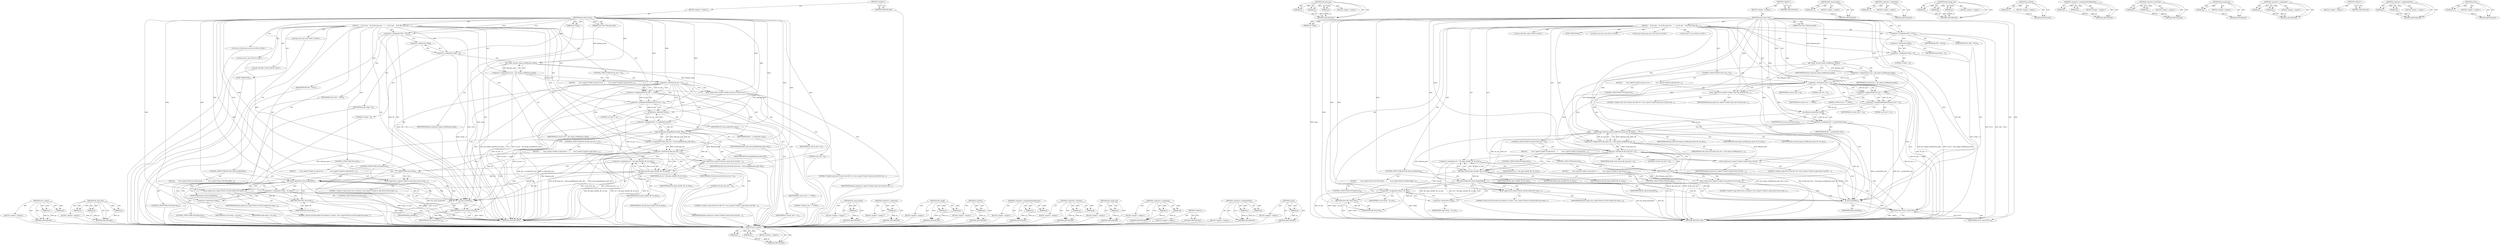 digraph "g_free" {
vulnerable_138 [label=<(METHOD,error_report)>];
vulnerable_139 [label=<(PARAM,p1)>];
vulnerable_140 [label=<(PARAM,p2)>];
vulnerable_141 [label=<(BLOCK,&lt;empty&gt;,&lt;empty&gt;)>];
vulnerable_142 [label=<(METHOD_RETURN,ANY)>];
vulnerable_162 [label=<(METHOD,fdt_open_into)>];
vulnerable_163 [label=<(PARAM,p1)>];
vulnerable_164 [label=<(PARAM,p2)>];
vulnerable_165 [label=<(PARAM,p3)>];
vulnerable_166 [label=<(BLOCK,&lt;empty&gt;,&lt;empty&gt;)>];
vulnerable_167 [label=<(METHOD_RETURN,ANY)>];
vulnerable_6 [label=<(METHOD,&lt;global&gt;)<SUB>1</SUB>>];
vulnerable_7 [label=<(BLOCK,&lt;empty&gt;,&lt;empty&gt;)<SUB>1</SUB>>];
vulnerable_8 [label=<(METHOD,load_device_tree)<SUB>1</SUB>>];
vulnerable_9 [label=<(PARAM,const char *filename_path)<SUB>1</SUB>>];
vulnerable_10 [label=<(PARAM,int *sizep)<SUB>1</SUB>>];
vulnerable_11 [label=<(BLOCK,{
    int dt_size;
    int dt_file_load_size;
 ...,{
    int dt_size;
    int dt_file_load_size;
 ...)<SUB>2</SUB>>];
vulnerable_12 [label="<(LOCAL,int dt_size: int)<SUB>3</SUB>>"];
vulnerable_13 [label="<(LOCAL,int dt_file_load_size: int)<SUB>4</SUB>>"];
vulnerable_14 [label="<(LOCAL,int ret: int)<SUB>5</SUB>>"];
vulnerable_15 [label="<(LOCAL,void* fdt: void*)<SUB>6</SUB>>"];
vulnerable_16 [label=<(&lt;operator&gt;.assignment,*fdt = NULL)<SUB>6</SUB>>];
vulnerable_17 [label=<(IDENTIFIER,fdt,*fdt = NULL)<SUB>6</SUB>>];
vulnerable_18 [label=<(IDENTIFIER,NULL,*fdt = NULL)<SUB>6</SUB>>];
vulnerable_19 [label=<(&lt;operator&gt;.assignment,*sizep = 0)<SUB>8</SUB>>];
vulnerable_20 [label=<(&lt;operator&gt;.indirection,*sizep)<SUB>8</SUB>>];
vulnerable_21 [label=<(IDENTIFIER,sizep,*sizep = 0)<SUB>8</SUB>>];
vulnerable_22 [label=<(LITERAL,0,*sizep = 0)<SUB>8</SUB>>];
vulnerable_23 [label=<(&lt;operator&gt;.assignment,dt_size = get_image_size(filename_path))<SUB>9</SUB>>];
vulnerable_24 [label=<(IDENTIFIER,dt_size,dt_size = get_image_size(filename_path))<SUB>9</SUB>>];
vulnerable_25 [label=<(get_image_size,get_image_size(filename_path))<SUB>9</SUB>>];
vulnerable_26 [label=<(IDENTIFIER,filename_path,get_image_size(filename_path))<SUB>9</SUB>>];
vulnerable_27 [label=<(CONTROL_STRUCTURE,IF,if (dt_size &lt; 0))<SUB>10</SUB>>];
vulnerable_28 [label=<(&lt;operator&gt;.lessThan,dt_size &lt; 0)<SUB>10</SUB>>];
vulnerable_29 [label=<(IDENTIFIER,dt_size,dt_size &lt; 0)<SUB>10</SUB>>];
vulnerable_30 [label=<(LITERAL,0,dt_size &lt; 0)<SUB>10</SUB>>];
vulnerable_31 [label=<(BLOCK,{
        error_report(&quot;Unable to get size of d...,{
        error_report(&quot;Unable to get size of d...)<SUB>10</SUB>>];
vulnerable_32 [label=<(error_report,error_report(&quot;Unable to get size of device tree...)<SUB>11</SUB>>];
vulnerable_33 [label=<(LITERAL,&quot;Unable to get size of device tree file '%s'&quot;,error_report(&quot;Unable to get size of device tree...)<SUB>11</SUB>>];
vulnerable_34 [label=<(IDENTIFIER,filename_path,error_report(&quot;Unable to get size of device tree...)<SUB>12</SUB>>];
vulnerable_35 [label=<(CONTROL_STRUCTURE,GOTO,goto fail;)<SUB>13</SUB>>];
vulnerable_36 [label=<(&lt;operator&gt;.assignmentPlus,dt_size += 10000)<SUB>17</SUB>>];
vulnerable_37 [label=<(IDENTIFIER,dt_size,dt_size += 10000)<SUB>17</SUB>>];
vulnerable_38 [label=<(LITERAL,10000,dt_size += 10000)<SUB>17</SUB>>];
vulnerable_39 [label=<(&lt;operator&gt;.assignmentMultiplication,dt_size *= 2)<SUB>18</SUB>>];
vulnerable_40 [label=<(IDENTIFIER,dt_size,dt_size *= 2)<SUB>18</SUB>>];
vulnerable_41 [label=<(LITERAL,2,dt_size *= 2)<SUB>18</SUB>>];
vulnerable_42 [label=<(&lt;operator&gt;.assignment,fdt = g_malloc0(dt_size))<SUB>20</SUB>>];
vulnerable_43 [label=<(IDENTIFIER,fdt,fdt = g_malloc0(dt_size))<SUB>20</SUB>>];
vulnerable_44 [label=<(g_malloc0,g_malloc0(dt_size))<SUB>20</SUB>>];
vulnerable_45 [label=<(IDENTIFIER,dt_size,g_malloc0(dt_size))<SUB>20</SUB>>];
vulnerable_46 [label=<(&lt;operator&gt;.assignment,dt_file_load_size = load_image(filename_path, fdt))<SUB>22</SUB>>];
vulnerable_47 [label=<(IDENTIFIER,dt_file_load_size,dt_file_load_size = load_image(filename_path, fdt))<SUB>22</SUB>>];
vulnerable_48 [label=<(load_image,load_image(filename_path, fdt))<SUB>22</SUB>>];
vulnerable_49 [label=<(IDENTIFIER,filename_path,load_image(filename_path, fdt))<SUB>22</SUB>>];
vulnerable_50 [label=<(IDENTIFIER,fdt,load_image(filename_path, fdt))<SUB>22</SUB>>];
vulnerable_51 [label=<(CONTROL_STRUCTURE,IF,if (dt_file_load_size &lt; 0))<SUB>23</SUB>>];
vulnerable_52 [label=<(&lt;operator&gt;.lessThan,dt_file_load_size &lt; 0)<SUB>23</SUB>>];
vulnerable_53 [label=<(IDENTIFIER,dt_file_load_size,dt_file_load_size &lt; 0)<SUB>23</SUB>>];
vulnerable_54 [label=<(LITERAL,0,dt_file_load_size &lt; 0)<SUB>23</SUB>>];
vulnerable_55 [label=<(BLOCK,{
         error_report(&quot;Unable to open device ...,{
         error_report(&quot;Unable to open device ...)<SUB>23</SUB>>];
vulnerable_56 [label=<(error_report,error_report(&quot;Unable to open device tree file '...)<SUB>24</SUB>>];
vulnerable_57 [label=<(LITERAL,&quot;Unable to open device tree file '%s'&quot;,error_report(&quot;Unable to open device tree file '...)<SUB>24</SUB>>];
vulnerable_58 [label=<(IDENTIFIER,filename_path,error_report(&quot;Unable to open device tree file '...)<SUB>25</SUB>>];
vulnerable_59 [label=<(CONTROL_STRUCTURE,GOTO,goto fail;)<SUB>26</SUB>>];
vulnerable_60 [label=<(&lt;operator&gt;.assignment,ret = fdt_open_into(fdt, fdt, dt_size))<SUB>29</SUB>>];
vulnerable_61 [label=<(IDENTIFIER,ret,ret = fdt_open_into(fdt, fdt, dt_size))<SUB>29</SUB>>];
vulnerable_62 [label=<(fdt_open_into,fdt_open_into(fdt, fdt, dt_size))<SUB>29</SUB>>];
vulnerable_63 [label=<(IDENTIFIER,fdt,fdt_open_into(fdt, fdt, dt_size))<SUB>29</SUB>>];
vulnerable_64 [label=<(IDENTIFIER,fdt,fdt_open_into(fdt, fdt, dt_size))<SUB>29</SUB>>];
vulnerable_65 [label=<(IDENTIFIER,dt_size,fdt_open_into(fdt, fdt, dt_size))<SUB>29</SUB>>];
vulnerable_66 [label=<(CONTROL_STRUCTURE,IF,if (ret))<SUB>30</SUB>>];
vulnerable_67 [label=<(IDENTIFIER,ret,if (ret))<SUB>30</SUB>>];
vulnerable_68 [label=<(BLOCK,{
        error_report(&quot;Unable to copy device t...,{
        error_report(&quot;Unable to copy device t...)<SUB>30</SUB>>];
vulnerable_69 [label=<(error_report,error_report(&quot;Unable to copy device tree in mem...)<SUB>31</SUB>>];
vulnerable_70 [label=<(LITERAL,&quot;Unable to copy device tree in memory&quot;,error_report(&quot;Unable to copy device tree in mem...)<SUB>31</SUB>>];
vulnerable_71 [label=<(CONTROL_STRUCTURE,GOTO,goto fail;)<SUB>32</SUB>>];
vulnerable_72 [label=<(CONTROL_STRUCTURE,IF,if (fdt_check_header(fdt)))<SUB>36</SUB>>];
vulnerable_73 [label=<(fdt_check_header,fdt_check_header(fdt))<SUB>36</SUB>>];
vulnerable_74 [label=<(IDENTIFIER,fdt,fdt_check_header(fdt))<SUB>36</SUB>>];
vulnerable_75 [label=<(BLOCK,{
        error_report(&quot;Device tree file loaded...,{
        error_report(&quot;Device tree file loaded...)<SUB>36</SUB>>];
vulnerable_76 [label=<(error_report,error_report(&quot;Device tree file loaded into memo...)<SUB>37</SUB>>];
vulnerable_77 [label=<(LITERAL,&quot;Device tree file loaded into memory is invalid...,error_report(&quot;Device tree file loaded into memo...)<SUB>37</SUB>>];
vulnerable_78 [label=<(IDENTIFIER,filename_path,error_report(&quot;Device tree file loaded into memo...)<SUB>38</SUB>>];
vulnerable_79 [label=<(CONTROL_STRUCTURE,GOTO,goto fail;)<SUB>39</SUB>>];
vulnerable_80 [label=<(&lt;operator&gt;.assignment,*sizep = dt_size)<SUB>41</SUB>>];
vulnerable_81 [label=<(&lt;operator&gt;.indirection,*sizep)<SUB>41</SUB>>];
vulnerable_82 [label=<(IDENTIFIER,sizep,*sizep = dt_size)<SUB>41</SUB>>];
vulnerable_83 [label=<(IDENTIFIER,dt_size,*sizep = dt_size)<SUB>41</SUB>>];
vulnerable_84 [label=<(RETURN,return fdt;,return fdt;)<SUB>42</SUB>>];
vulnerable_85 [label=<(IDENTIFIER,fdt,return fdt;)<SUB>42</SUB>>];
vulnerable_86 [label=<(JUMP_TARGET,fail)<SUB>44</SUB>>];
vulnerable_87 [label=<(g_free,g_free(fdt))<SUB>45</SUB>>];
vulnerable_88 [label=<(IDENTIFIER,fdt,g_free(fdt))<SUB>45</SUB>>];
vulnerable_89 [label=<(RETURN,return NULL;,return NULL;)<SUB>46</SUB>>];
vulnerable_90 [label=<(IDENTIFIER,NULL,return NULL;)<SUB>46</SUB>>];
vulnerable_91 [label=<(METHOD_RETURN,void*)<SUB>1</SUB>>];
vulnerable_93 [label=<(METHOD_RETURN,ANY)<SUB>1</SUB>>];
vulnerable_168 [label=<(METHOD,fdt_check_header)>];
vulnerable_169 [label=<(PARAM,p1)>];
vulnerable_170 [label=<(BLOCK,&lt;empty&gt;,&lt;empty&gt;)>];
vulnerable_171 [label=<(METHOD_RETURN,ANY)>];
vulnerable_125 [label=<(METHOD,&lt;operator&gt;.indirection)>];
vulnerable_126 [label=<(PARAM,p1)>];
vulnerable_127 [label=<(BLOCK,&lt;empty&gt;,&lt;empty&gt;)>];
vulnerable_128 [label=<(METHOD_RETURN,ANY)>];
vulnerable_157 [label=<(METHOD,load_image)>];
vulnerable_158 [label=<(PARAM,p1)>];
vulnerable_159 [label=<(PARAM,p2)>];
vulnerable_160 [label=<(BLOCK,&lt;empty&gt;,&lt;empty&gt;)>];
vulnerable_161 [label=<(METHOD_RETURN,ANY)>];
vulnerable_153 [label=<(METHOD,g_malloc0)>];
vulnerable_154 [label=<(PARAM,p1)>];
vulnerable_155 [label=<(BLOCK,&lt;empty&gt;,&lt;empty&gt;)>];
vulnerable_156 [label=<(METHOD_RETURN,ANY)>];
vulnerable_148 [label=<(METHOD,&lt;operator&gt;.assignmentMultiplication)>];
vulnerable_149 [label=<(PARAM,p1)>];
vulnerable_150 [label=<(PARAM,p2)>];
vulnerable_151 [label=<(BLOCK,&lt;empty&gt;,&lt;empty&gt;)>];
vulnerable_152 [label=<(METHOD_RETURN,ANY)>];
vulnerable_133 [label=<(METHOD,&lt;operator&gt;.lessThan)>];
vulnerable_134 [label=<(PARAM,p1)>];
vulnerable_135 [label=<(PARAM,p2)>];
vulnerable_136 [label=<(BLOCK,&lt;empty&gt;,&lt;empty&gt;)>];
vulnerable_137 [label=<(METHOD_RETURN,ANY)>];
vulnerable_129 [label=<(METHOD,get_image_size)>];
vulnerable_130 [label=<(PARAM,p1)>];
vulnerable_131 [label=<(BLOCK,&lt;empty&gt;,&lt;empty&gt;)>];
vulnerable_132 [label=<(METHOD_RETURN,ANY)>];
vulnerable_120 [label=<(METHOD,&lt;operator&gt;.assignment)>];
vulnerable_121 [label=<(PARAM,p1)>];
vulnerable_122 [label=<(PARAM,p2)>];
vulnerable_123 [label=<(BLOCK,&lt;empty&gt;,&lt;empty&gt;)>];
vulnerable_124 [label=<(METHOD_RETURN,ANY)>];
vulnerable_114 [label=<(METHOD,&lt;global&gt;)<SUB>1</SUB>>];
vulnerable_115 [label=<(BLOCK,&lt;empty&gt;,&lt;empty&gt;)>];
vulnerable_116 [label=<(METHOD_RETURN,ANY)>];
vulnerable_143 [label=<(METHOD,&lt;operator&gt;.assignmentPlus)>];
vulnerable_144 [label=<(PARAM,p1)>];
vulnerable_145 [label=<(PARAM,p2)>];
vulnerable_146 [label=<(BLOCK,&lt;empty&gt;,&lt;empty&gt;)>];
vulnerable_147 [label=<(METHOD_RETURN,ANY)>];
vulnerable_172 [label=<(METHOD,g_free)>];
vulnerable_173 [label=<(PARAM,p1)>];
vulnerable_174 [label=<(BLOCK,&lt;empty&gt;,&lt;empty&gt;)>];
vulnerable_175 [label=<(METHOD_RETURN,ANY)>];
fixed_139 [label=<(METHOD,error_report)>];
fixed_140 [label=<(PARAM,p1)>];
fixed_141 [label=<(PARAM,p2)>];
fixed_142 [label=<(BLOCK,&lt;empty&gt;,&lt;empty&gt;)>];
fixed_143 [label=<(METHOD_RETURN,ANY)>];
fixed_164 [label=<(METHOD,fdt_open_into)>];
fixed_165 [label=<(PARAM,p1)>];
fixed_166 [label=<(PARAM,p2)>];
fixed_167 [label=<(PARAM,p3)>];
fixed_168 [label=<(BLOCK,&lt;empty&gt;,&lt;empty&gt;)>];
fixed_169 [label=<(METHOD_RETURN,ANY)>];
fixed_6 [label=<(METHOD,&lt;global&gt;)<SUB>1</SUB>>];
fixed_7 [label=<(BLOCK,&lt;empty&gt;,&lt;empty&gt;)<SUB>1</SUB>>];
fixed_8 [label=<(METHOD,load_device_tree)<SUB>1</SUB>>];
fixed_9 [label=<(PARAM,const char *filename_path)<SUB>1</SUB>>];
fixed_10 [label=<(PARAM,int *sizep)<SUB>1</SUB>>];
fixed_11 [label=<(BLOCK,{
    int dt_size;
    int dt_file_load_size;
 ...,{
    int dt_size;
    int dt_file_load_size;
 ...)<SUB>2</SUB>>];
fixed_12 [label="<(LOCAL,int dt_size: int)<SUB>3</SUB>>"];
fixed_13 [label="<(LOCAL,int dt_file_load_size: int)<SUB>4</SUB>>"];
fixed_14 [label="<(LOCAL,int ret: int)<SUB>5</SUB>>"];
fixed_15 [label="<(LOCAL,void* fdt: void*)<SUB>6</SUB>>"];
fixed_16 [label=<(&lt;operator&gt;.assignment,*fdt = NULL)<SUB>6</SUB>>];
fixed_17 [label=<(IDENTIFIER,fdt,*fdt = NULL)<SUB>6</SUB>>];
fixed_18 [label=<(IDENTIFIER,NULL,*fdt = NULL)<SUB>6</SUB>>];
fixed_19 [label=<(&lt;operator&gt;.assignment,*sizep = 0)<SUB>8</SUB>>];
fixed_20 [label=<(&lt;operator&gt;.indirection,*sizep)<SUB>8</SUB>>];
fixed_21 [label=<(IDENTIFIER,sizep,*sizep = 0)<SUB>8</SUB>>];
fixed_22 [label=<(LITERAL,0,*sizep = 0)<SUB>8</SUB>>];
fixed_23 [label=<(&lt;operator&gt;.assignment,dt_size = get_image_size(filename_path))<SUB>9</SUB>>];
fixed_24 [label=<(IDENTIFIER,dt_size,dt_size = get_image_size(filename_path))<SUB>9</SUB>>];
fixed_25 [label=<(get_image_size,get_image_size(filename_path))<SUB>9</SUB>>];
fixed_26 [label=<(IDENTIFIER,filename_path,get_image_size(filename_path))<SUB>9</SUB>>];
fixed_27 [label=<(CONTROL_STRUCTURE,IF,if (dt_size &lt; 0))<SUB>10</SUB>>];
fixed_28 [label=<(&lt;operator&gt;.lessThan,dt_size &lt; 0)<SUB>10</SUB>>];
fixed_29 [label=<(IDENTIFIER,dt_size,dt_size &lt; 0)<SUB>10</SUB>>];
fixed_30 [label=<(LITERAL,0,dt_size &lt; 0)<SUB>10</SUB>>];
fixed_31 [label=<(BLOCK,{
        error_report(&quot;Unable to get size of d...,{
        error_report(&quot;Unable to get size of d...)<SUB>10</SUB>>];
fixed_32 [label=<(error_report,error_report(&quot;Unable to get size of device tree...)<SUB>11</SUB>>];
fixed_33 [label=<(LITERAL,&quot;Unable to get size of device tree file '%s'&quot;,error_report(&quot;Unable to get size of device tree...)<SUB>11</SUB>>];
fixed_34 [label=<(IDENTIFIER,filename_path,error_report(&quot;Unable to get size of device tree...)<SUB>12</SUB>>];
fixed_35 [label=<(CONTROL_STRUCTURE,GOTO,goto fail;)<SUB>13</SUB>>];
fixed_36 [label=<(&lt;operator&gt;.assignmentPlus,dt_size += 10000)<SUB>17</SUB>>];
fixed_37 [label=<(IDENTIFIER,dt_size,dt_size += 10000)<SUB>17</SUB>>];
fixed_38 [label=<(LITERAL,10000,dt_size += 10000)<SUB>17</SUB>>];
fixed_39 [label=<(&lt;operator&gt;.assignmentMultiplication,dt_size *= 2)<SUB>18</SUB>>];
fixed_40 [label=<(IDENTIFIER,dt_size,dt_size *= 2)<SUB>18</SUB>>];
fixed_41 [label=<(LITERAL,2,dt_size *= 2)<SUB>18</SUB>>];
fixed_42 [label=<(&lt;operator&gt;.assignment,fdt = g_malloc0(dt_size))<SUB>20</SUB>>];
fixed_43 [label=<(IDENTIFIER,fdt,fdt = g_malloc0(dt_size))<SUB>20</SUB>>];
fixed_44 [label=<(g_malloc0,g_malloc0(dt_size))<SUB>20</SUB>>];
fixed_45 [label=<(IDENTIFIER,dt_size,g_malloc0(dt_size))<SUB>20</SUB>>];
fixed_46 [label=<(&lt;operator&gt;.assignment,dt_file_load_size = load_image_size(filename_pa...)<SUB>22</SUB>>];
fixed_47 [label=<(IDENTIFIER,dt_file_load_size,dt_file_load_size = load_image_size(filename_pa...)<SUB>22</SUB>>];
fixed_48 [label=<(load_image_size,load_image_size(filename_path, fdt, dt_size))<SUB>22</SUB>>];
fixed_49 [label=<(IDENTIFIER,filename_path,load_image_size(filename_path, fdt, dt_size))<SUB>22</SUB>>];
fixed_50 [label=<(IDENTIFIER,fdt,load_image_size(filename_path, fdt, dt_size))<SUB>22</SUB>>];
fixed_51 [label=<(IDENTIFIER,dt_size,load_image_size(filename_path, fdt, dt_size))<SUB>22</SUB>>];
fixed_52 [label=<(CONTROL_STRUCTURE,IF,if (dt_file_load_size &lt; 0))<SUB>23</SUB>>];
fixed_53 [label=<(&lt;operator&gt;.lessThan,dt_file_load_size &lt; 0)<SUB>23</SUB>>];
fixed_54 [label=<(IDENTIFIER,dt_file_load_size,dt_file_load_size &lt; 0)<SUB>23</SUB>>];
fixed_55 [label=<(LITERAL,0,dt_file_load_size &lt; 0)<SUB>23</SUB>>];
fixed_56 [label=<(BLOCK,{
         error_report(&quot;Unable to open device ...,{
         error_report(&quot;Unable to open device ...)<SUB>23</SUB>>];
fixed_57 [label=<(error_report,error_report(&quot;Unable to open device tree file '...)<SUB>24</SUB>>];
fixed_58 [label=<(LITERAL,&quot;Unable to open device tree file '%s'&quot;,error_report(&quot;Unable to open device tree file '...)<SUB>24</SUB>>];
fixed_59 [label=<(IDENTIFIER,filename_path,error_report(&quot;Unable to open device tree file '...)<SUB>25</SUB>>];
fixed_60 [label=<(CONTROL_STRUCTURE,GOTO,goto fail;)<SUB>26</SUB>>];
fixed_61 [label=<(&lt;operator&gt;.assignment,ret = fdt_open_into(fdt, fdt, dt_size))<SUB>29</SUB>>];
fixed_62 [label=<(IDENTIFIER,ret,ret = fdt_open_into(fdt, fdt, dt_size))<SUB>29</SUB>>];
fixed_63 [label=<(fdt_open_into,fdt_open_into(fdt, fdt, dt_size))<SUB>29</SUB>>];
fixed_64 [label=<(IDENTIFIER,fdt,fdt_open_into(fdt, fdt, dt_size))<SUB>29</SUB>>];
fixed_65 [label=<(IDENTIFIER,fdt,fdt_open_into(fdt, fdt, dt_size))<SUB>29</SUB>>];
fixed_66 [label=<(IDENTIFIER,dt_size,fdt_open_into(fdt, fdt, dt_size))<SUB>29</SUB>>];
fixed_67 [label=<(CONTROL_STRUCTURE,IF,if (ret))<SUB>30</SUB>>];
fixed_68 [label=<(IDENTIFIER,ret,if (ret))<SUB>30</SUB>>];
fixed_69 [label=<(BLOCK,{
        error_report(&quot;Unable to copy device t...,{
        error_report(&quot;Unable to copy device t...)<SUB>30</SUB>>];
fixed_70 [label=<(error_report,error_report(&quot;Unable to copy device tree in mem...)<SUB>31</SUB>>];
fixed_71 [label=<(LITERAL,&quot;Unable to copy device tree in memory&quot;,error_report(&quot;Unable to copy device tree in mem...)<SUB>31</SUB>>];
fixed_72 [label=<(CONTROL_STRUCTURE,GOTO,goto fail;)<SUB>32</SUB>>];
fixed_73 [label=<(CONTROL_STRUCTURE,IF,if (fdt_check_header(fdt)))<SUB>36</SUB>>];
fixed_74 [label=<(fdt_check_header,fdt_check_header(fdt))<SUB>36</SUB>>];
fixed_75 [label=<(IDENTIFIER,fdt,fdt_check_header(fdt))<SUB>36</SUB>>];
fixed_76 [label=<(BLOCK,{
        error_report(&quot;Device tree file loaded...,{
        error_report(&quot;Device tree file loaded...)<SUB>36</SUB>>];
fixed_77 [label=<(error_report,error_report(&quot;Device tree file loaded into memo...)<SUB>37</SUB>>];
fixed_78 [label=<(LITERAL,&quot;Device tree file loaded into memory is invalid...,error_report(&quot;Device tree file loaded into memo...)<SUB>37</SUB>>];
fixed_79 [label=<(IDENTIFIER,filename_path,error_report(&quot;Device tree file loaded into memo...)<SUB>38</SUB>>];
fixed_80 [label=<(CONTROL_STRUCTURE,GOTO,goto fail;)<SUB>39</SUB>>];
fixed_81 [label=<(&lt;operator&gt;.assignment,*sizep = dt_size)<SUB>41</SUB>>];
fixed_82 [label=<(&lt;operator&gt;.indirection,*sizep)<SUB>41</SUB>>];
fixed_83 [label=<(IDENTIFIER,sizep,*sizep = dt_size)<SUB>41</SUB>>];
fixed_84 [label=<(IDENTIFIER,dt_size,*sizep = dt_size)<SUB>41</SUB>>];
fixed_85 [label=<(RETURN,return fdt;,return fdt;)<SUB>42</SUB>>];
fixed_86 [label=<(IDENTIFIER,fdt,return fdt;)<SUB>42</SUB>>];
fixed_87 [label=<(JUMP_TARGET,fail)<SUB>44</SUB>>];
fixed_88 [label=<(g_free,g_free(fdt))<SUB>45</SUB>>];
fixed_89 [label=<(IDENTIFIER,fdt,g_free(fdt))<SUB>45</SUB>>];
fixed_90 [label=<(RETURN,return NULL;,return NULL;)<SUB>46</SUB>>];
fixed_91 [label=<(IDENTIFIER,NULL,return NULL;)<SUB>46</SUB>>];
fixed_92 [label=<(METHOD_RETURN,void*)<SUB>1</SUB>>];
fixed_94 [label=<(METHOD_RETURN,ANY)<SUB>1</SUB>>];
fixed_170 [label=<(METHOD,fdt_check_header)>];
fixed_171 [label=<(PARAM,p1)>];
fixed_172 [label=<(BLOCK,&lt;empty&gt;,&lt;empty&gt;)>];
fixed_173 [label=<(METHOD_RETURN,ANY)>];
fixed_126 [label=<(METHOD,&lt;operator&gt;.indirection)>];
fixed_127 [label=<(PARAM,p1)>];
fixed_128 [label=<(BLOCK,&lt;empty&gt;,&lt;empty&gt;)>];
fixed_129 [label=<(METHOD_RETURN,ANY)>];
fixed_158 [label=<(METHOD,load_image_size)>];
fixed_159 [label=<(PARAM,p1)>];
fixed_160 [label=<(PARAM,p2)>];
fixed_161 [label=<(PARAM,p3)>];
fixed_162 [label=<(BLOCK,&lt;empty&gt;,&lt;empty&gt;)>];
fixed_163 [label=<(METHOD_RETURN,ANY)>];
fixed_154 [label=<(METHOD,g_malloc0)>];
fixed_155 [label=<(PARAM,p1)>];
fixed_156 [label=<(BLOCK,&lt;empty&gt;,&lt;empty&gt;)>];
fixed_157 [label=<(METHOD_RETURN,ANY)>];
fixed_149 [label=<(METHOD,&lt;operator&gt;.assignmentMultiplication)>];
fixed_150 [label=<(PARAM,p1)>];
fixed_151 [label=<(PARAM,p2)>];
fixed_152 [label=<(BLOCK,&lt;empty&gt;,&lt;empty&gt;)>];
fixed_153 [label=<(METHOD_RETURN,ANY)>];
fixed_134 [label=<(METHOD,&lt;operator&gt;.lessThan)>];
fixed_135 [label=<(PARAM,p1)>];
fixed_136 [label=<(PARAM,p2)>];
fixed_137 [label=<(BLOCK,&lt;empty&gt;,&lt;empty&gt;)>];
fixed_138 [label=<(METHOD_RETURN,ANY)>];
fixed_130 [label=<(METHOD,get_image_size)>];
fixed_131 [label=<(PARAM,p1)>];
fixed_132 [label=<(BLOCK,&lt;empty&gt;,&lt;empty&gt;)>];
fixed_133 [label=<(METHOD_RETURN,ANY)>];
fixed_121 [label=<(METHOD,&lt;operator&gt;.assignment)>];
fixed_122 [label=<(PARAM,p1)>];
fixed_123 [label=<(PARAM,p2)>];
fixed_124 [label=<(BLOCK,&lt;empty&gt;,&lt;empty&gt;)>];
fixed_125 [label=<(METHOD_RETURN,ANY)>];
fixed_115 [label=<(METHOD,&lt;global&gt;)<SUB>1</SUB>>];
fixed_116 [label=<(BLOCK,&lt;empty&gt;,&lt;empty&gt;)>];
fixed_117 [label=<(METHOD_RETURN,ANY)>];
fixed_144 [label=<(METHOD,&lt;operator&gt;.assignmentPlus)>];
fixed_145 [label=<(PARAM,p1)>];
fixed_146 [label=<(PARAM,p2)>];
fixed_147 [label=<(BLOCK,&lt;empty&gt;,&lt;empty&gt;)>];
fixed_148 [label=<(METHOD_RETURN,ANY)>];
fixed_174 [label=<(METHOD,g_free)>];
fixed_175 [label=<(PARAM,p1)>];
fixed_176 [label=<(BLOCK,&lt;empty&gt;,&lt;empty&gt;)>];
fixed_177 [label=<(METHOD_RETURN,ANY)>];
vulnerable_138 -> vulnerable_139  [key=0, label="AST: "];
vulnerable_138 -> vulnerable_139  [key=1, label="DDG: "];
vulnerable_138 -> vulnerable_141  [key=0, label="AST: "];
vulnerable_138 -> vulnerable_140  [key=0, label="AST: "];
vulnerable_138 -> vulnerable_140  [key=1, label="DDG: "];
vulnerable_138 -> vulnerable_142  [key=0, label="AST: "];
vulnerable_138 -> vulnerable_142  [key=1, label="CFG: "];
vulnerable_139 -> vulnerable_142  [key=0, label="DDG: p1"];
vulnerable_140 -> vulnerable_142  [key=0, label="DDG: p2"];
vulnerable_141 -> fixed_139  [key=0];
vulnerable_142 -> fixed_139  [key=0];
vulnerable_162 -> vulnerable_163  [key=0, label="AST: "];
vulnerable_162 -> vulnerable_163  [key=1, label="DDG: "];
vulnerable_162 -> vulnerable_166  [key=0, label="AST: "];
vulnerable_162 -> vulnerable_164  [key=0, label="AST: "];
vulnerable_162 -> vulnerable_164  [key=1, label="DDG: "];
vulnerable_162 -> vulnerable_167  [key=0, label="AST: "];
vulnerable_162 -> vulnerable_167  [key=1, label="CFG: "];
vulnerable_162 -> vulnerable_165  [key=0, label="AST: "];
vulnerable_162 -> vulnerable_165  [key=1, label="DDG: "];
vulnerable_163 -> vulnerable_167  [key=0, label="DDG: p1"];
vulnerable_164 -> vulnerable_167  [key=0, label="DDG: p2"];
vulnerable_165 -> vulnerable_167  [key=0, label="DDG: p3"];
vulnerable_166 -> fixed_139  [key=0];
vulnerable_167 -> fixed_139  [key=0];
vulnerable_6 -> vulnerable_7  [key=0, label="AST: "];
vulnerable_6 -> vulnerable_93  [key=0, label="AST: "];
vulnerable_6 -> vulnerable_93  [key=1, label="CFG: "];
vulnerable_7 -> vulnerable_8  [key=0, label="AST: "];
vulnerable_8 -> vulnerable_9  [key=0, label="AST: "];
vulnerable_8 -> vulnerable_9  [key=1, label="DDG: "];
vulnerable_8 -> vulnerable_10  [key=0, label="AST: "];
vulnerable_8 -> vulnerable_10  [key=1, label="DDG: "];
vulnerable_8 -> vulnerable_11  [key=0, label="AST: "];
vulnerable_8 -> vulnerable_91  [key=0, label="AST: "];
vulnerable_8 -> vulnerable_16  [key=0, label="CFG: "];
vulnerable_8 -> vulnerable_16  [key=1, label="DDG: "];
vulnerable_8 -> vulnerable_19  [key=0, label="DDG: "];
vulnerable_8 -> vulnerable_36  [key=0, label="DDG: "];
vulnerable_8 -> vulnerable_39  [key=0, label="DDG: "];
vulnerable_8 -> vulnerable_80  [key=0, label="DDG: "];
vulnerable_8 -> vulnerable_67  [key=0, label="DDG: "];
vulnerable_8 -> vulnerable_85  [key=0, label="DDG: "];
vulnerable_8 -> vulnerable_87  [key=0, label="DDG: "];
vulnerable_8 -> vulnerable_90  [key=0, label="DDG: "];
vulnerable_8 -> vulnerable_25  [key=0, label="DDG: "];
vulnerable_8 -> vulnerable_28  [key=0, label="DDG: "];
vulnerable_8 -> vulnerable_44  [key=0, label="DDG: "];
vulnerable_8 -> vulnerable_48  [key=0, label="DDG: "];
vulnerable_8 -> vulnerable_52  [key=0, label="DDG: "];
vulnerable_8 -> vulnerable_62  [key=0, label="DDG: "];
vulnerable_8 -> vulnerable_73  [key=0, label="DDG: "];
vulnerable_8 -> vulnerable_32  [key=0, label="DDG: "];
vulnerable_8 -> vulnerable_56  [key=0, label="DDG: "];
vulnerable_8 -> vulnerable_69  [key=0, label="DDG: "];
vulnerable_8 -> vulnerable_76  [key=0, label="DDG: "];
vulnerable_9 -> vulnerable_25  [key=0, label="DDG: filename_path"];
vulnerable_10 -> vulnerable_91  [key=0, label="DDG: sizep"];
vulnerable_11 -> vulnerable_12  [key=0, label="AST: "];
vulnerable_11 -> vulnerable_13  [key=0, label="AST: "];
vulnerable_11 -> vulnerable_14  [key=0, label="AST: "];
vulnerable_11 -> vulnerable_15  [key=0, label="AST: "];
vulnerable_11 -> vulnerable_16  [key=0, label="AST: "];
vulnerable_11 -> vulnerable_19  [key=0, label="AST: "];
vulnerable_11 -> vulnerable_23  [key=0, label="AST: "];
vulnerable_11 -> vulnerable_27  [key=0, label="AST: "];
vulnerable_11 -> vulnerable_36  [key=0, label="AST: "];
vulnerable_11 -> vulnerable_39  [key=0, label="AST: "];
vulnerable_11 -> vulnerable_42  [key=0, label="AST: "];
vulnerable_11 -> vulnerable_46  [key=0, label="AST: "];
vulnerable_11 -> vulnerable_51  [key=0, label="AST: "];
vulnerable_11 -> vulnerable_60  [key=0, label="AST: "];
vulnerable_11 -> vulnerable_66  [key=0, label="AST: "];
vulnerable_11 -> vulnerable_72  [key=0, label="AST: "];
vulnerable_11 -> vulnerable_80  [key=0, label="AST: "];
vulnerable_11 -> vulnerable_84  [key=0, label="AST: "];
vulnerable_11 -> vulnerable_86  [key=0, label="AST: "];
vulnerable_11 -> vulnerable_87  [key=0, label="AST: "];
vulnerable_11 -> vulnerable_89  [key=0, label="AST: "];
vulnerable_12 -> fixed_139  [key=0];
vulnerable_13 -> fixed_139  [key=0];
vulnerable_14 -> fixed_139  [key=0];
vulnerable_15 -> fixed_139  [key=0];
vulnerable_16 -> vulnerable_17  [key=0, label="AST: "];
vulnerable_16 -> vulnerable_18  [key=0, label="AST: "];
vulnerable_16 -> vulnerable_20  [key=0, label="CFG: "];
vulnerable_16 -> vulnerable_91  [key=0, label="DDG: NULL"];
vulnerable_16 -> vulnerable_91  [key=1, label="DDG: *fdt = NULL"];
vulnerable_16 -> vulnerable_87  [key=0, label="DDG: fdt"];
vulnerable_17 -> fixed_139  [key=0];
vulnerable_18 -> fixed_139  [key=0];
vulnerable_19 -> vulnerable_20  [key=0, label="AST: "];
vulnerable_19 -> vulnerable_22  [key=0, label="AST: "];
vulnerable_19 -> vulnerable_25  [key=0, label="CFG: "];
vulnerable_19 -> vulnerable_91  [key=0, label="DDG: *sizep = 0"];
vulnerable_20 -> vulnerable_21  [key=0, label="AST: "];
vulnerable_20 -> vulnerable_19  [key=0, label="CFG: "];
vulnerable_21 -> fixed_139  [key=0];
vulnerable_22 -> fixed_139  [key=0];
vulnerable_23 -> vulnerable_24  [key=0, label="AST: "];
vulnerable_23 -> vulnerable_25  [key=0, label="AST: "];
vulnerable_23 -> vulnerable_28  [key=0, label="CFG: "];
vulnerable_23 -> vulnerable_28  [key=1, label="DDG: dt_size"];
vulnerable_23 -> vulnerable_91  [key=0, label="DDG: get_image_size(filename_path)"];
vulnerable_23 -> vulnerable_91  [key=1, label="DDG: dt_size = get_image_size(filename_path)"];
vulnerable_24 -> fixed_139  [key=0];
vulnerable_25 -> vulnerable_26  [key=0, label="AST: "];
vulnerable_25 -> vulnerable_23  [key=0, label="CFG: "];
vulnerable_25 -> vulnerable_23  [key=1, label="DDG: filename_path"];
vulnerable_25 -> vulnerable_48  [key=0, label="DDG: filename_path"];
vulnerable_25 -> vulnerable_32  [key=0, label="DDG: filename_path"];
vulnerable_26 -> fixed_139  [key=0];
vulnerable_27 -> vulnerable_28  [key=0, label="AST: "];
vulnerable_27 -> vulnerable_31  [key=0, label="AST: "];
vulnerable_28 -> vulnerable_29  [key=0, label="AST: "];
vulnerable_28 -> vulnerable_30  [key=0, label="AST: "];
vulnerable_28 -> vulnerable_32  [key=0, label="CFG: "];
vulnerable_28 -> vulnerable_32  [key=1, label="CDG: "];
vulnerable_28 -> vulnerable_36  [key=0, label="CFG: "];
vulnerable_28 -> vulnerable_36  [key=1, label="DDG: dt_size"];
vulnerable_28 -> vulnerable_36  [key=2, label="CDG: "];
vulnerable_28 -> vulnerable_91  [key=0, label="DDG: dt_size &lt; 0"];
vulnerable_28 -> vulnerable_48  [key=0, label="CDG: "];
vulnerable_28 -> vulnerable_42  [key=0, label="CDG: "];
vulnerable_28 -> vulnerable_89  [key=0, label="CDG: "];
vulnerable_28 -> vulnerable_52  [key=0, label="CDG: "];
vulnerable_28 -> vulnerable_46  [key=0, label="CDG: "];
vulnerable_28 -> vulnerable_87  [key=0, label="CDG: "];
vulnerable_28 -> vulnerable_44  [key=0, label="CDG: "];
vulnerable_28 -> vulnerable_39  [key=0, label="CDG: "];
vulnerable_29 -> fixed_139  [key=0];
vulnerable_30 -> fixed_139  [key=0];
vulnerable_31 -> vulnerable_32  [key=0, label="AST: "];
vulnerable_31 -> vulnerable_35  [key=0, label="AST: "];
vulnerable_32 -> vulnerable_33  [key=0, label="AST: "];
vulnerable_32 -> vulnerable_34  [key=0, label="AST: "];
vulnerable_32 -> vulnerable_87  [key=0, label="CFG: "];
vulnerable_33 -> fixed_139  [key=0];
vulnerable_34 -> fixed_139  [key=0];
vulnerable_35 -> fixed_139  [key=0];
vulnerable_36 -> vulnerable_37  [key=0, label="AST: "];
vulnerable_36 -> vulnerable_38  [key=0, label="AST: "];
vulnerable_36 -> vulnerable_39  [key=0, label="CFG: "];
vulnerable_36 -> vulnerable_39  [key=1, label="DDG: dt_size"];
vulnerable_36 -> vulnerable_91  [key=0, label="DDG: dt_size += 10000"];
vulnerable_37 -> fixed_139  [key=0];
vulnerable_38 -> fixed_139  [key=0];
vulnerable_39 -> vulnerable_40  [key=0, label="AST: "];
vulnerable_39 -> vulnerable_41  [key=0, label="AST: "];
vulnerable_39 -> vulnerable_44  [key=0, label="CFG: "];
vulnerable_39 -> vulnerable_44  [key=1, label="DDG: dt_size"];
vulnerable_39 -> vulnerable_91  [key=0, label="DDG: dt_size *= 2"];
vulnerable_40 -> fixed_139  [key=0];
vulnerable_41 -> fixed_139  [key=0];
vulnerable_42 -> vulnerable_43  [key=0, label="AST: "];
vulnerable_42 -> vulnerable_44  [key=0, label="AST: "];
vulnerable_42 -> vulnerable_48  [key=0, label="CFG: "];
vulnerable_42 -> vulnerable_48  [key=1, label="DDG: fdt"];
vulnerable_42 -> vulnerable_91  [key=0, label="DDG: g_malloc0(dt_size)"];
vulnerable_42 -> vulnerable_91  [key=1, label="DDG: fdt = g_malloc0(dt_size)"];
vulnerable_43 -> fixed_139  [key=0];
vulnerable_44 -> vulnerable_45  [key=0, label="AST: "];
vulnerable_44 -> vulnerable_42  [key=0, label="CFG: "];
vulnerable_44 -> vulnerable_42  [key=1, label="DDG: dt_size"];
vulnerable_44 -> vulnerable_62  [key=0, label="DDG: dt_size"];
vulnerable_45 -> fixed_139  [key=0];
vulnerable_46 -> vulnerable_47  [key=0, label="AST: "];
vulnerable_46 -> vulnerable_48  [key=0, label="AST: "];
vulnerable_46 -> vulnerable_52  [key=0, label="CFG: "];
vulnerable_46 -> vulnerable_52  [key=1, label="DDG: dt_file_load_size"];
vulnerable_46 -> vulnerable_91  [key=0, label="DDG: load_image(filename_path, fdt)"];
vulnerable_46 -> vulnerable_91  [key=1, label="DDG: dt_file_load_size = load_image(filename_path, fdt)"];
vulnerable_47 -> fixed_139  [key=0];
vulnerable_48 -> vulnerable_49  [key=0, label="AST: "];
vulnerable_48 -> vulnerable_50  [key=0, label="AST: "];
vulnerable_48 -> vulnerable_46  [key=0, label="CFG: "];
vulnerable_48 -> vulnerable_46  [key=1, label="DDG: filename_path"];
vulnerable_48 -> vulnerable_46  [key=2, label="DDG: fdt"];
vulnerable_48 -> vulnerable_91  [key=0, label="DDG: filename_path"];
vulnerable_48 -> vulnerable_87  [key=0, label="DDG: fdt"];
vulnerable_48 -> vulnerable_62  [key=0, label="DDG: fdt"];
vulnerable_48 -> vulnerable_56  [key=0, label="DDG: filename_path"];
vulnerable_48 -> vulnerable_76  [key=0, label="DDG: filename_path"];
vulnerable_49 -> fixed_139  [key=0];
vulnerable_50 -> fixed_139  [key=0];
vulnerable_51 -> vulnerable_52  [key=0, label="AST: "];
vulnerable_51 -> vulnerable_55  [key=0, label="AST: "];
vulnerable_52 -> vulnerable_53  [key=0, label="AST: "];
vulnerable_52 -> vulnerable_54  [key=0, label="AST: "];
vulnerable_52 -> vulnerable_56  [key=0, label="CFG: "];
vulnerable_52 -> vulnerable_56  [key=1, label="CDG: "];
vulnerable_52 -> vulnerable_62  [key=0, label="CFG: "];
vulnerable_52 -> vulnerable_62  [key=1, label="CDG: "];
vulnerable_52 -> vulnerable_91  [key=0, label="DDG: dt_file_load_size"];
vulnerable_52 -> vulnerable_91  [key=1, label="DDG: dt_file_load_size &lt; 0"];
vulnerable_52 -> vulnerable_60  [key=0, label="CDG: "];
vulnerable_52 -> vulnerable_89  [key=0, label="CDG: "];
vulnerable_52 -> vulnerable_67  [key=0, label="CDG: "];
vulnerable_52 -> vulnerable_87  [key=0, label="CDG: "];
vulnerable_53 -> fixed_139  [key=0];
vulnerable_54 -> fixed_139  [key=0];
vulnerable_55 -> vulnerable_56  [key=0, label="AST: "];
vulnerable_55 -> vulnerable_59  [key=0, label="AST: "];
vulnerable_56 -> vulnerable_57  [key=0, label="AST: "];
vulnerable_56 -> vulnerable_58  [key=0, label="AST: "];
vulnerable_56 -> vulnerable_87  [key=0, label="CFG: "];
vulnerable_57 -> fixed_139  [key=0];
vulnerable_58 -> fixed_139  [key=0];
vulnerable_59 -> fixed_139  [key=0];
vulnerable_60 -> vulnerable_61  [key=0, label="AST: "];
vulnerable_60 -> vulnerable_62  [key=0, label="AST: "];
vulnerable_60 -> vulnerable_67  [key=0, label="CFG: "];
vulnerable_60 -> vulnerable_91  [key=0, label="DDG: ret"];
vulnerable_60 -> vulnerable_91  [key=1, label="DDG: fdt_open_into(fdt, fdt, dt_size)"];
vulnerable_60 -> vulnerable_91  [key=2, label="DDG: ret = fdt_open_into(fdt, fdt, dt_size)"];
vulnerable_61 -> fixed_139  [key=0];
vulnerable_62 -> vulnerable_63  [key=0, label="AST: "];
vulnerable_62 -> vulnerable_64  [key=0, label="AST: "];
vulnerable_62 -> vulnerable_65  [key=0, label="AST: "];
vulnerable_62 -> vulnerable_60  [key=0, label="CFG: "];
vulnerable_62 -> vulnerable_60  [key=1, label="DDG: fdt"];
vulnerable_62 -> vulnerable_60  [key=2, label="DDG: dt_size"];
vulnerable_62 -> vulnerable_80  [key=0, label="DDG: dt_size"];
vulnerable_62 -> vulnerable_87  [key=0, label="DDG: fdt"];
vulnerable_62 -> vulnerable_73  [key=0, label="DDG: fdt"];
vulnerable_63 -> fixed_139  [key=0];
vulnerable_64 -> fixed_139  [key=0];
vulnerable_65 -> fixed_139  [key=0];
vulnerable_66 -> vulnerable_67  [key=0, label="AST: "];
vulnerable_66 -> vulnerable_68  [key=0, label="AST: "];
vulnerable_67 -> vulnerable_69  [key=0, label="CFG: "];
vulnerable_67 -> vulnerable_69  [key=1, label="CDG: "];
vulnerable_67 -> vulnerable_73  [key=0, label="CFG: "];
vulnerable_67 -> vulnerable_73  [key=1, label="CDG: "];
vulnerable_67 -> vulnerable_89  [key=0, label="CDG: "];
vulnerable_67 -> vulnerable_87  [key=0, label="CDG: "];
vulnerable_68 -> vulnerable_69  [key=0, label="AST: "];
vulnerable_68 -> vulnerable_71  [key=0, label="AST: "];
vulnerable_69 -> vulnerable_70  [key=0, label="AST: "];
vulnerable_69 -> vulnerable_87  [key=0, label="CFG: "];
vulnerable_70 -> fixed_139  [key=0];
vulnerable_71 -> fixed_139  [key=0];
vulnerable_72 -> vulnerable_73  [key=0, label="AST: "];
vulnerable_72 -> vulnerable_75  [key=0, label="AST: "];
vulnerable_73 -> vulnerable_74  [key=0, label="AST: "];
vulnerable_73 -> vulnerable_76  [key=0, label="CFG: "];
vulnerable_73 -> vulnerable_76  [key=1, label="CDG: "];
vulnerable_73 -> vulnerable_81  [key=0, label="CFG: "];
vulnerable_73 -> vulnerable_81  [key=1, label="CDG: "];
vulnerable_73 -> vulnerable_91  [key=0, label="DDG: fdt"];
vulnerable_73 -> vulnerable_91  [key=1, label="DDG: fdt_check_header(fdt)"];
vulnerable_73 -> vulnerable_85  [key=0, label="DDG: fdt"];
vulnerable_73 -> vulnerable_87  [key=0, label="DDG: fdt"];
vulnerable_73 -> vulnerable_87  [key=1, label="CDG: "];
vulnerable_73 -> vulnerable_89  [key=0, label="CDG: "];
vulnerable_73 -> vulnerable_84  [key=0, label="CDG: "];
vulnerable_73 -> vulnerable_80  [key=0, label="CDG: "];
vulnerable_74 -> fixed_139  [key=0];
vulnerable_75 -> vulnerable_76  [key=0, label="AST: "];
vulnerable_75 -> vulnerable_79  [key=0, label="AST: "];
vulnerable_76 -> vulnerable_77  [key=0, label="AST: "];
vulnerable_76 -> vulnerable_78  [key=0, label="AST: "];
vulnerable_76 -> vulnerable_87  [key=0, label="CFG: "];
vulnerable_77 -> fixed_139  [key=0];
vulnerable_78 -> fixed_139  [key=0];
vulnerable_79 -> fixed_139  [key=0];
vulnerable_80 -> vulnerable_81  [key=0, label="AST: "];
vulnerable_80 -> vulnerable_83  [key=0, label="AST: "];
vulnerable_80 -> vulnerable_84  [key=0, label="CFG: "];
vulnerable_80 -> vulnerable_91  [key=0, label="DDG: *sizep"];
vulnerable_80 -> vulnerable_91  [key=1, label="DDG: dt_size"];
vulnerable_80 -> vulnerable_91  [key=2, label="DDG: *sizep = dt_size"];
vulnerable_81 -> vulnerable_82  [key=0, label="AST: "];
vulnerable_81 -> vulnerable_80  [key=0, label="CFG: "];
vulnerable_82 -> fixed_139  [key=0];
vulnerable_83 -> fixed_139  [key=0];
vulnerable_84 -> vulnerable_85  [key=0, label="AST: "];
vulnerable_84 -> vulnerable_91  [key=0, label="CFG: "];
vulnerable_84 -> vulnerable_91  [key=1, label="DDG: &lt;RET&gt;"];
vulnerable_85 -> vulnerable_84  [key=0, label="DDG: fdt"];
vulnerable_86 -> fixed_139  [key=0];
vulnerable_87 -> vulnerable_88  [key=0, label="AST: "];
vulnerable_87 -> vulnerable_89  [key=0, label="CFG: "];
vulnerable_88 -> fixed_139  [key=0];
vulnerable_89 -> vulnerable_90  [key=0, label="AST: "];
vulnerable_89 -> vulnerable_91  [key=0, label="CFG: "];
vulnerable_89 -> vulnerable_91  [key=1, label="DDG: &lt;RET&gt;"];
vulnerable_90 -> vulnerable_89  [key=0, label="DDG: NULL"];
vulnerable_91 -> fixed_139  [key=0];
vulnerable_93 -> fixed_139  [key=0];
vulnerable_168 -> vulnerable_169  [key=0, label="AST: "];
vulnerable_168 -> vulnerable_169  [key=1, label="DDG: "];
vulnerable_168 -> vulnerable_170  [key=0, label="AST: "];
vulnerable_168 -> vulnerable_171  [key=0, label="AST: "];
vulnerable_168 -> vulnerable_171  [key=1, label="CFG: "];
vulnerable_169 -> vulnerable_171  [key=0, label="DDG: p1"];
vulnerable_170 -> fixed_139  [key=0];
vulnerable_171 -> fixed_139  [key=0];
vulnerable_125 -> vulnerable_126  [key=0, label="AST: "];
vulnerable_125 -> vulnerable_126  [key=1, label="DDG: "];
vulnerable_125 -> vulnerable_127  [key=0, label="AST: "];
vulnerable_125 -> vulnerable_128  [key=0, label="AST: "];
vulnerable_125 -> vulnerable_128  [key=1, label="CFG: "];
vulnerable_126 -> vulnerable_128  [key=0, label="DDG: p1"];
vulnerable_127 -> fixed_139  [key=0];
vulnerable_128 -> fixed_139  [key=0];
vulnerable_157 -> vulnerable_158  [key=0, label="AST: "];
vulnerable_157 -> vulnerable_158  [key=1, label="DDG: "];
vulnerable_157 -> vulnerable_160  [key=0, label="AST: "];
vulnerable_157 -> vulnerable_159  [key=0, label="AST: "];
vulnerable_157 -> vulnerable_159  [key=1, label="DDG: "];
vulnerable_157 -> vulnerable_161  [key=0, label="AST: "];
vulnerable_157 -> vulnerable_161  [key=1, label="CFG: "];
vulnerable_158 -> vulnerable_161  [key=0, label="DDG: p1"];
vulnerable_159 -> vulnerable_161  [key=0, label="DDG: p2"];
vulnerable_160 -> fixed_139  [key=0];
vulnerable_161 -> fixed_139  [key=0];
vulnerable_153 -> vulnerable_154  [key=0, label="AST: "];
vulnerable_153 -> vulnerable_154  [key=1, label="DDG: "];
vulnerable_153 -> vulnerable_155  [key=0, label="AST: "];
vulnerable_153 -> vulnerable_156  [key=0, label="AST: "];
vulnerable_153 -> vulnerable_156  [key=1, label="CFG: "];
vulnerable_154 -> vulnerable_156  [key=0, label="DDG: p1"];
vulnerable_155 -> fixed_139  [key=0];
vulnerable_156 -> fixed_139  [key=0];
vulnerable_148 -> vulnerable_149  [key=0, label="AST: "];
vulnerable_148 -> vulnerable_149  [key=1, label="DDG: "];
vulnerable_148 -> vulnerable_151  [key=0, label="AST: "];
vulnerable_148 -> vulnerable_150  [key=0, label="AST: "];
vulnerable_148 -> vulnerable_150  [key=1, label="DDG: "];
vulnerable_148 -> vulnerable_152  [key=0, label="AST: "];
vulnerable_148 -> vulnerable_152  [key=1, label="CFG: "];
vulnerable_149 -> vulnerable_152  [key=0, label="DDG: p1"];
vulnerable_150 -> vulnerable_152  [key=0, label="DDG: p2"];
vulnerable_151 -> fixed_139  [key=0];
vulnerable_152 -> fixed_139  [key=0];
vulnerable_133 -> vulnerable_134  [key=0, label="AST: "];
vulnerable_133 -> vulnerable_134  [key=1, label="DDG: "];
vulnerable_133 -> vulnerable_136  [key=0, label="AST: "];
vulnerable_133 -> vulnerable_135  [key=0, label="AST: "];
vulnerable_133 -> vulnerable_135  [key=1, label="DDG: "];
vulnerable_133 -> vulnerable_137  [key=0, label="AST: "];
vulnerable_133 -> vulnerable_137  [key=1, label="CFG: "];
vulnerable_134 -> vulnerable_137  [key=0, label="DDG: p1"];
vulnerable_135 -> vulnerable_137  [key=0, label="DDG: p2"];
vulnerable_136 -> fixed_139  [key=0];
vulnerable_137 -> fixed_139  [key=0];
vulnerable_129 -> vulnerable_130  [key=0, label="AST: "];
vulnerable_129 -> vulnerable_130  [key=1, label="DDG: "];
vulnerable_129 -> vulnerable_131  [key=0, label="AST: "];
vulnerable_129 -> vulnerable_132  [key=0, label="AST: "];
vulnerable_129 -> vulnerable_132  [key=1, label="CFG: "];
vulnerable_130 -> vulnerable_132  [key=0, label="DDG: p1"];
vulnerable_131 -> fixed_139  [key=0];
vulnerable_132 -> fixed_139  [key=0];
vulnerable_120 -> vulnerable_121  [key=0, label="AST: "];
vulnerable_120 -> vulnerable_121  [key=1, label="DDG: "];
vulnerable_120 -> vulnerable_123  [key=0, label="AST: "];
vulnerable_120 -> vulnerable_122  [key=0, label="AST: "];
vulnerable_120 -> vulnerable_122  [key=1, label="DDG: "];
vulnerable_120 -> vulnerable_124  [key=0, label="AST: "];
vulnerable_120 -> vulnerable_124  [key=1, label="CFG: "];
vulnerable_121 -> vulnerable_124  [key=0, label="DDG: p1"];
vulnerable_122 -> vulnerable_124  [key=0, label="DDG: p2"];
vulnerable_123 -> fixed_139  [key=0];
vulnerable_124 -> fixed_139  [key=0];
vulnerable_114 -> vulnerable_115  [key=0, label="AST: "];
vulnerable_114 -> vulnerable_116  [key=0, label="AST: "];
vulnerable_114 -> vulnerable_116  [key=1, label="CFG: "];
vulnerable_115 -> fixed_139  [key=0];
vulnerable_116 -> fixed_139  [key=0];
vulnerable_143 -> vulnerable_144  [key=0, label="AST: "];
vulnerable_143 -> vulnerable_144  [key=1, label="DDG: "];
vulnerable_143 -> vulnerable_146  [key=0, label="AST: "];
vulnerable_143 -> vulnerable_145  [key=0, label="AST: "];
vulnerable_143 -> vulnerable_145  [key=1, label="DDG: "];
vulnerable_143 -> vulnerable_147  [key=0, label="AST: "];
vulnerable_143 -> vulnerable_147  [key=1, label="CFG: "];
vulnerable_144 -> vulnerable_147  [key=0, label="DDG: p1"];
vulnerable_145 -> vulnerable_147  [key=0, label="DDG: p2"];
vulnerable_146 -> fixed_139  [key=0];
vulnerable_147 -> fixed_139  [key=0];
vulnerable_172 -> vulnerable_173  [key=0, label="AST: "];
vulnerable_172 -> vulnerable_173  [key=1, label="DDG: "];
vulnerable_172 -> vulnerable_174  [key=0, label="AST: "];
vulnerable_172 -> vulnerable_175  [key=0, label="AST: "];
vulnerable_172 -> vulnerable_175  [key=1, label="CFG: "];
vulnerable_173 -> vulnerable_175  [key=0, label="DDG: p1"];
vulnerable_174 -> fixed_139  [key=0];
vulnerable_175 -> fixed_139  [key=0];
fixed_139 -> fixed_140  [key=0, label="AST: "];
fixed_139 -> fixed_140  [key=1, label="DDG: "];
fixed_139 -> fixed_142  [key=0, label="AST: "];
fixed_139 -> fixed_141  [key=0, label="AST: "];
fixed_139 -> fixed_141  [key=1, label="DDG: "];
fixed_139 -> fixed_143  [key=0, label="AST: "];
fixed_139 -> fixed_143  [key=1, label="CFG: "];
fixed_140 -> fixed_143  [key=0, label="DDG: p1"];
fixed_141 -> fixed_143  [key=0, label="DDG: p2"];
fixed_164 -> fixed_165  [key=0, label="AST: "];
fixed_164 -> fixed_165  [key=1, label="DDG: "];
fixed_164 -> fixed_168  [key=0, label="AST: "];
fixed_164 -> fixed_166  [key=0, label="AST: "];
fixed_164 -> fixed_166  [key=1, label="DDG: "];
fixed_164 -> fixed_169  [key=0, label="AST: "];
fixed_164 -> fixed_169  [key=1, label="CFG: "];
fixed_164 -> fixed_167  [key=0, label="AST: "];
fixed_164 -> fixed_167  [key=1, label="DDG: "];
fixed_165 -> fixed_169  [key=0, label="DDG: p1"];
fixed_166 -> fixed_169  [key=0, label="DDG: p2"];
fixed_167 -> fixed_169  [key=0, label="DDG: p3"];
fixed_6 -> fixed_7  [key=0, label="AST: "];
fixed_6 -> fixed_94  [key=0, label="AST: "];
fixed_6 -> fixed_94  [key=1, label="CFG: "];
fixed_7 -> fixed_8  [key=0, label="AST: "];
fixed_8 -> fixed_9  [key=0, label="AST: "];
fixed_8 -> fixed_9  [key=1, label="DDG: "];
fixed_8 -> fixed_10  [key=0, label="AST: "];
fixed_8 -> fixed_10  [key=1, label="DDG: "];
fixed_8 -> fixed_11  [key=0, label="AST: "];
fixed_8 -> fixed_92  [key=0, label="AST: "];
fixed_8 -> fixed_16  [key=0, label="CFG: "];
fixed_8 -> fixed_16  [key=1, label="DDG: "];
fixed_8 -> fixed_19  [key=0, label="DDG: "];
fixed_8 -> fixed_36  [key=0, label="DDG: "];
fixed_8 -> fixed_39  [key=0, label="DDG: "];
fixed_8 -> fixed_81  [key=0, label="DDG: "];
fixed_8 -> fixed_68  [key=0, label="DDG: "];
fixed_8 -> fixed_86  [key=0, label="DDG: "];
fixed_8 -> fixed_88  [key=0, label="DDG: "];
fixed_8 -> fixed_91  [key=0, label="DDG: "];
fixed_8 -> fixed_25  [key=0, label="DDG: "];
fixed_8 -> fixed_28  [key=0, label="DDG: "];
fixed_8 -> fixed_44  [key=0, label="DDG: "];
fixed_8 -> fixed_48  [key=0, label="DDG: "];
fixed_8 -> fixed_53  [key=0, label="DDG: "];
fixed_8 -> fixed_63  [key=0, label="DDG: "];
fixed_8 -> fixed_74  [key=0, label="DDG: "];
fixed_8 -> fixed_32  [key=0, label="DDG: "];
fixed_8 -> fixed_57  [key=0, label="DDG: "];
fixed_8 -> fixed_70  [key=0, label="DDG: "];
fixed_8 -> fixed_77  [key=0, label="DDG: "];
fixed_9 -> fixed_25  [key=0, label="DDG: filename_path"];
fixed_10 -> fixed_92  [key=0, label="DDG: sizep"];
fixed_11 -> fixed_12  [key=0, label="AST: "];
fixed_11 -> fixed_13  [key=0, label="AST: "];
fixed_11 -> fixed_14  [key=0, label="AST: "];
fixed_11 -> fixed_15  [key=0, label="AST: "];
fixed_11 -> fixed_16  [key=0, label="AST: "];
fixed_11 -> fixed_19  [key=0, label="AST: "];
fixed_11 -> fixed_23  [key=0, label="AST: "];
fixed_11 -> fixed_27  [key=0, label="AST: "];
fixed_11 -> fixed_36  [key=0, label="AST: "];
fixed_11 -> fixed_39  [key=0, label="AST: "];
fixed_11 -> fixed_42  [key=0, label="AST: "];
fixed_11 -> fixed_46  [key=0, label="AST: "];
fixed_11 -> fixed_52  [key=0, label="AST: "];
fixed_11 -> fixed_61  [key=0, label="AST: "];
fixed_11 -> fixed_67  [key=0, label="AST: "];
fixed_11 -> fixed_73  [key=0, label="AST: "];
fixed_11 -> fixed_81  [key=0, label="AST: "];
fixed_11 -> fixed_85  [key=0, label="AST: "];
fixed_11 -> fixed_87  [key=0, label="AST: "];
fixed_11 -> fixed_88  [key=0, label="AST: "];
fixed_11 -> fixed_90  [key=0, label="AST: "];
fixed_16 -> fixed_17  [key=0, label="AST: "];
fixed_16 -> fixed_18  [key=0, label="AST: "];
fixed_16 -> fixed_20  [key=0, label="CFG: "];
fixed_16 -> fixed_92  [key=0, label="DDG: NULL"];
fixed_16 -> fixed_92  [key=1, label="DDG: *fdt = NULL"];
fixed_16 -> fixed_88  [key=0, label="DDG: fdt"];
fixed_19 -> fixed_20  [key=0, label="AST: "];
fixed_19 -> fixed_22  [key=0, label="AST: "];
fixed_19 -> fixed_25  [key=0, label="CFG: "];
fixed_19 -> fixed_92  [key=0, label="DDG: *sizep = 0"];
fixed_20 -> fixed_21  [key=0, label="AST: "];
fixed_20 -> fixed_19  [key=0, label="CFG: "];
fixed_23 -> fixed_24  [key=0, label="AST: "];
fixed_23 -> fixed_25  [key=0, label="AST: "];
fixed_23 -> fixed_28  [key=0, label="CFG: "];
fixed_23 -> fixed_28  [key=1, label="DDG: dt_size"];
fixed_23 -> fixed_92  [key=0, label="DDG: get_image_size(filename_path)"];
fixed_23 -> fixed_92  [key=1, label="DDG: dt_size = get_image_size(filename_path)"];
fixed_25 -> fixed_26  [key=0, label="AST: "];
fixed_25 -> fixed_23  [key=0, label="CFG: "];
fixed_25 -> fixed_23  [key=1, label="DDG: filename_path"];
fixed_25 -> fixed_48  [key=0, label="DDG: filename_path"];
fixed_25 -> fixed_32  [key=0, label="DDG: filename_path"];
fixed_27 -> fixed_28  [key=0, label="AST: "];
fixed_27 -> fixed_31  [key=0, label="AST: "];
fixed_28 -> fixed_29  [key=0, label="AST: "];
fixed_28 -> fixed_30  [key=0, label="AST: "];
fixed_28 -> fixed_32  [key=0, label="CFG: "];
fixed_28 -> fixed_32  [key=1, label="CDG: "];
fixed_28 -> fixed_36  [key=0, label="CFG: "];
fixed_28 -> fixed_36  [key=1, label="DDG: dt_size"];
fixed_28 -> fixed_36  [key=2, label="CDG: "];
fixed_28 -> fixed_92  [key=0, label="DDG: dt_size &lt; 0"];
fixed_28 -> fixed_48  [key=0, label="CDG: "];
fixed_28 -> fixed_42  [key=0, label="CDG: "];
fixed_28 -> fixed_46  [key=0, label="CDG: "];
fixed_28 -> fixed_44  [key=0, label="CDG: "];
fixed_28 -> fixed_90  [key=0, label="CDG: "];
fixed_28 -> fixed_53  [key=0, label="CDG: "];
fixed_28 -> fixed_88  [key=0, label="CDG: "];
fixed_28 -> fixed_39  [key=0, label="CDG: "];
fixed_31 -> fixed_32  [key=0, label="AST: "];
fixed_31 -> fixed_35  [key=0, label="AST: "];
fixed_32 -> fixed_33  [key=0, label="AST: "];
fixed_32 -> fixed_34  [key=0, label="AST: "];
fixed_32 -> fixed_88  [key=0, label="CFG: "];
fixed_36 -> fixed_37  [key=0, label="AST: "];
fixed_36 -> fixed_38  [key=0, label="AST: "];
fixed_36 -> fixed_39  [key=0, label="CFG: "];
fixed_36 -> fixed_39  [key=1, label="DDG: dt_size"];
fixed_36 -> fixed_92  [key=0, label="DDG: dt_size += 10000"];
fixed_39 -> fixed_40  [key=0, label="AST: "];
fixed_39 -> fixed_41  [key=0, label="AST: "];
fixed_39 -> fixed_44  [key=0, label="CFG: "];
fixed_39 -> fixed_44  [key=1, label="DDG: dt_size"];
fixed_39 -> fixed_92  [key=0, label="DDG: dt_size *= 2"];
fixed_42 -> fixed_43  [key=0, label="AST: "];
fixed_42 -> fixed_44  [key=0, label="AST: "];
fixed_42 -> fixed_48  [key=0, label="CFG: "];
fixed_42 -> fixed_48  [key=1, label="DDG: fdt"];
fixed_42 -> fixed_92  [key=0, label="DDG: g_malloc0(dt_size)"];
fixed_42 -> fixed_92  [key=1, label="DDG: fdt = g_malloc0(dt_size)"];
fixed_44 -> fixed_45  [key=0, label="AST: "];
fixed_44 -> fixed_42  [key=0, label="CFG: "];
fixed_44 -> fixed_42  [key=1, label="DDG: dt_size"];
fixed_44 -> fixed_48  [key=0, label="DDG: dt_size"];
fixed_46 -> fixed_47  [key=0, label="AST: "];
fixed_46 -> fixed_48  [key=0, label="AST: "];
fixed_46 -> fixed_53  [key=0, label="CFG: "];
fixed_46 -> fixed_53  [key=1, label="DDG: dt_file_load_size"];
fixed_46 -> fixed_92  [key=0, label="DDG: load_image_size(filename_path, fdt, dt_size)"];
fixed_46 -> fixed_92  [key=1, label="DDG: dt_file_load_size = load_image_size(filename_path, fdt, dt_size)"];
fixed_48 -> fixed_49  [key=0, label="AST: "];
fixed_48 -> fixed_50  [key=0, label="AST: "];
fixed_48 -> fixed_51  [key=0, label="AST: "];
fixed_48 -> fixed_46  [key=0, label="CFG: "];
fixed_48 -> fixed_46  [key=1, label="DDG: filename_path"];
fixed_48 -> fixed_46  [key=2, label="DDG: fdt"];
fixed_48 -> fixed_46  [key=3, label="DDG: dt_size"];
fixed_48 -> fixed_92  [key=0, label="DDG: filename_path"];
fixed_48 -> fixed_88  [key=0, label="DDG: fdt"];
fixed_48 -> fixed_63  [key=0, label="DDG: fdt"];
fixed_48 -> fixed_63  [key=1, label="DDG: dt_size"];
fixed_48 -> fixed_57  [key=0, label="DDG: filename_path"];
fixed_48 -> fixed_77  [key=0, label="DDG: filename_path"];
fixed_52 -> fixed_53  [key=0, label="AST: "];
fixed_52 -> fixed_56  [key=0, label="AST: "];
fixed_53 -> fixed_54  [key=0, label="AST: "];
fixed_53 -> fixed_55  [key=0, label="AST: "];
fixed_53 -> fixed_57  [key=0, label="CFG: "];
fixed_53 -> fixed_57  [key=1, label="CDG: "];
fixed_53 -> fixed_63  [key=0, label="CFG: "];
fixed_53 -> fixed_63  [key=1, label="CDG: "];
fixed_53 -> fixed_92  [key=0, label="DDG: dt_file_load_size"];
fixed_53 -> fixed_92  [key=1, label="DDG: dt_file_load_size &lt; 0"];
fixed_53 -> fixed_68  [key=0, label="CDG: "];
fixed_53 -> fixed_90  [key=0, label="CDG: "];
fixed_53 -> fixed_61  [key=0, label="CDG: "];
fixed_53 -> fixed_88  [key=0, label="CDG: "];
fixed_56 -> fixed_57  [key=0, label="AST: "];
fixed_56 -> fixed_60  [key=0, label="AST: "];
fixed_57 -> fixed_58  [key=0, label="AST: "];
fixed_57 -> fixed_59  [key=0, label="AST: "];
fixed_57 -> fixed_88  [key=0, label="CFG: "];
fixed_61 -> fixed_62  [key=0, label="AST: "];
fixed_61 -> fixed_63  [key=0, label="AST: "];
fixed_61 -> fixed_68  [key=0, label="CFG: "];
fixed_61 -> fixed_92  [key=0, label="DDG: ret"];
fixed_61 -> fixed_92  [key=1, label="DDG: fdt_open_into(fdt, fdt, dt_size)"];
fixed_61 -> fixed_92  [key=2, label="DDG: ret = fdt_open_into(fdt, fdt, dt_size)"];
fixed_63 -> fixed_64  [key=0, label="AST: "];
fixed_63 -> fixed_65  [key=0, label="AST: "];
fixed_63 -> fixed_66  [key=0, label="AST: "];
fixed_63 -> fixed_61  [key=0, label="CFG: "];
fixed_63 -> fixed_61  [key=1, label="DDG: fdt"];
fixed_63 -> fixed_61  [key=2, label="DDG: dt_size"];
fixed_63 -> fixed_81  [key=0, label="DDG: dt_size"];
fixed_63 -> fixed_88  [key=0, label="DDG: fdt"];
fixed_63 -> fixed_74  [key=0, label="DDG: fdt"];
fixed_67 -> fixed_68  [key=0, label="AST: "];
fixed_67 -> fixed_69  [key=0, label="AST: "];
fixed_68 -> fixed_70  [key=0, label="CFG: "];
fixed_68 -> fixed_70  [key=1, label="CDG: "];
fixed_68 -> fixed_74  [key=0, label="CFG: "];
fixed_68 -> fixed_74  [key=1, label="CDG: "];
fixed_68 -> fixed_90  [key=0, label="CDG: "];
fixed_68 -> fixed_88  [key=0, label="CDG: "];
fixed_69 -> fixed_70  [key=0, label="AST: "];
fixed_69 -> fixed_72  [key=0, label="AST: "];
fixed_70 -> fixed_71  [key=0, label="AST: "];
fixed_70 -> fixed_88  [key=0, label="CFG: "];
fixed_73 -> fixed_74  [key=0, label="AST: "];
fixed_73 -> fixed_76  [key=0, label="AST: "];
fixed_74 -> fixed_75  [key=0, label="AST: "];
fixed_74 -> fixed_77  [key=0, label="CFG: "];
fixed_74 -> fixed_77  [key=1, label="CDG: "];
fixed_74 -> fixed_82  [key=0, label="CFG: "];
fixed_74 -> fixed_82  [key=1, label="CDG: "];
fixed_74 -> fixed_92  [key=0, label="DDG: fdt"];
fixed_74 -> fixed_92  [key=1, label="DDG: fdt_check_header(fdt)"];
fixed_74 -> fixed_86  [key=0, label="DDG: fdt"];
fixed_74 -> fixed_88  [key=0, label="DDG: fdt"];
fixed_74 -> fixed_88  [key=1, label="CDG: "];
fixed_74 -> fixed_81  [key=0, label="CDG: "];
fixed_74 -> fixed_85  [key=0, label="CDG: "];
fixed_74 -> fixed_90  [key=0, label="CDG: "];
fixed_76 -> fixed_77  [key=0, label="AST: "];
fixed_76 -> fixed_80  [key=0, label="AST: "];
fixed_77 -> fixed_78  [key=0, label="AST: "];
fixed_77 -> fixed_79  [key=0, label="AST: "];
fixed_77 -> fixed_88  [key=0, label="CFG: "];
fixed_81 -> fixed_82  [key=0, label="AST: "];
fixed_81 -> fixed_84  [key=0, label="AST: "];
fixed_81 -> fixed_85  [key=0, label="CFG: "];
fixed_81 -> fixed_92  [key=0, label="DDG: *sizep"];
fixed_81 -> fixed_92  [key=1, label="DDG: dt_size"];
fixed_81 -> fixed_92  [key=2, label="DDG: *sizep = dt_size"];
fixed_82 -> fixed_83  [key=0, label="AST: "];
fixed_82 -> fixed_81  [key=0, label="CFG: "];
fixed_85 -> fixed_86  [key=0, label="AST: "];
fixed_85 -> fixed_92  [key=0, label="CFG: "];
fixed_85 -> fixed_92  [key=1, label="DDG: &lt;RET&gt;"];
fixed_86 -> fixed_85  [key=0, label="DDG: fdt"];
fixed_88 -> fixed_89  [key=0, label="AST: "];
fixed_88 -> fixed_90  [key=0, label="CFG: "];
fixed_90 -> fixed_91  [key=0, label="AST: "];
fixed_90 -> fixed_92  [key=0, label="CFG: "];
fixed_90 -> fixed_92  [key=1, label="DDG: &lt;RET&gt;"];
fixed_91 -> fixed_90  [key=0, label="DDG: NULL"];
fixed_170 -> fixed_171  [key=0, label="AST: "];
fixed_170 -> fixed_171  [key=1, label="DDG: "];
fixed_170 -> fixed_172  [key=0, label="AST: "];
fixed_170 -> fixed_173  [key=0, label="AST: "];
fixed_170 -> fixed_173  [key=1, label="CFG: "];
fixed_171 -> fixed_173  [key=0, label="DDG: p1"];
fixed_126 -> fixed_127  [key=0, label="AST: "];
fixed_126 -> fixed_127  [key=1, label="DDG: "];
fixed_126 -> fixed_128  [key=0, label="AST: "];
fixed_126 -> fixed_129  [key=0, label="AST: "];
fixed_126 -> fixed_129  [key=1, label="CFG: "];
fixed_127 -> fixed_129  [key=0, label="DDG: p1"];
fixed_158 -> fixed_159  [key=0, label="AST: "];
fixed_158 -> fixed_159  [key=1, label="DDG: "];
fixed_158 -> fixed_162  [key=0, label="AST: "];
fixed_158 -> fixed_160  [key=0, label="AST: "];
fixed_158 -> fixed_160  [key=1, label="DDG: "];
fixed_158 -> fixed_163  [key=0, label="AST: "];
fixed_158 -> fixed_163  [key=1, label="CFG: "];
fixed_158 -> fixed_161  [key=0, label="AST: "];
fixed_158 -> fixed_161  [key=1, label="DDG: "];
fixed_159 -> fixed_163  [key=0, label="DDG: p1"];
fixed_160 -> fixed_163  [key=0, label="DDG: p2"];
fixed_161 -> fixed_163  [key=0, label="DDG: p3"];
fixed_154 -> fixed_155  [key=0, label="AST: "];
fixed_154 -> fixed_155  [key=1, label="DDG: "];
fixed_154 -> fixed_156  [key=0, label="AST: "];
fixed_154 -> fixed_157  [key=0, label="AST: "];
fixed_154 -> fixed_157  [key=1, label="CFG: "];
fixed_155 -> fixed_157  [key=0, label="DDG: p1"];
fixed_149 -> fixed_150  [key=0, label="AST: "];
fixed_149 -> fixed_150  [key=1, label="DDG: "];
fixed_149 -> fixed_152  [key=0, label="AST: "];
fixed_149 -> fixed_151  [key=0, label="AST: "];
fixed_149 -> fixed_151  [key=1, label="DDG: "];
fixed_149 -> fixed_153  [key=0, label="AST: "];
fixed_149 -> fixed_153  [key=1, label="CFG: "];
fixed_150 -> fixed_153  [key=0, label="DDG: p1"];
fixed_151 -> fixed_153  [key=0, label="DDG: p2"];
fixed_134 -> fixed_135  [key=0, label="AST: "];
fixed_134 -> fixed_135  [key=1, label="DDG: "];
fixed_134 -> fixed_137  [key=0, label="AST: "];
fixed_134 -> fixed_136  [key=0, label="AST: "];
fixed_134 -> fixed_136  [key=1, label="DDG: "];
fixed_134 -> fixed_138  [key=0, label="AST: "];
fixed_134 -> fixed_138  [key=1, label="CFG: "];
fixed_135 -> fixed_138  [key=0, label="DDG: p1"];
fixed_136 -> fixed_138  [key=0, label="DDG: p2"];
fixed_130 -> fixed_131  [key=0, label="AST: "];
fixed_130 -> fixed_131  [key=1, label="DDG: "];
fixed_130 -> fixed_132  [key=0, label="AST: "];
fixed_130 -> fixed_133  [key=0, label="AST: "];
fixed_130 -> fixed_133  [key=1, label="CFG: "];
fixed_131 -> fixed_133  [key=0, label="DDG: p1"];
fixed_121 -> fixed_122  [key=0, label="AST: "];
fixed_121 -> fixed_122  [key=1, label="DDG: "];
fixed_121 -> fixed_124  [key=0, label="AST: "];
fixed_121 -> fixed_123  [key=0, label="AST: "];
fixed_121 -> fixed_123  [key=1, label="DDG: "];
fixed_121 -> fixed_125  [key=0, label="AST: "];
fixed_121 -> fixed_125  [key=1, label="CFG: "];
fixed_122 -> fixed_125  [key=0, label="DDG: p1"];
fixed_123 -> fixed_125  [key=0, label="DDG: p2"];
fixed_115 -> fixed_116  [key=0, label="AST: "];
fixed_115 -> fixed_117  [key=0, label="AST: "];
fixed_115 -> fixed_117  [key=1, label="CFG: "];
fixed_144 -> fixed_145  [key=0, label="AST: "];
fixed_144 -> fixed_145  [key=1, label="DDG: "];
fixed_144 -> fixed_147  [key=0, label="AST: "];
fixed_144 -> fixed_146  [key=0, label="AST: "];
fixed_144 -> fixed_146  [key=1, label="DDG: "];
fixed_144 -> fixed_148  [key=0, label="AST: "];
fixed_144 -> fixed_148  [key=1, label="CFG: "];
fixed_145 -> fixed_148  [key=0, label="DDG: p1"];
fixed_146 -> fixed_148  [key=0, label="DDG: p2"];
fixed_174 -> fixed_175  [key=0, label="AST: "];
fixed_174 -> fixed_175  [key=1, label="DDG: "];
fixed_174 -> fixed_176  [key=0, label="AST: "];
fixed_174 -> fixed_177  [key=0, label="AST: "];
fixed_174 -> fixed_177  [key=1, label="CFG: "];
fixed_175 -> fixed_177  [key=0, label="DDG: p1"];
}
